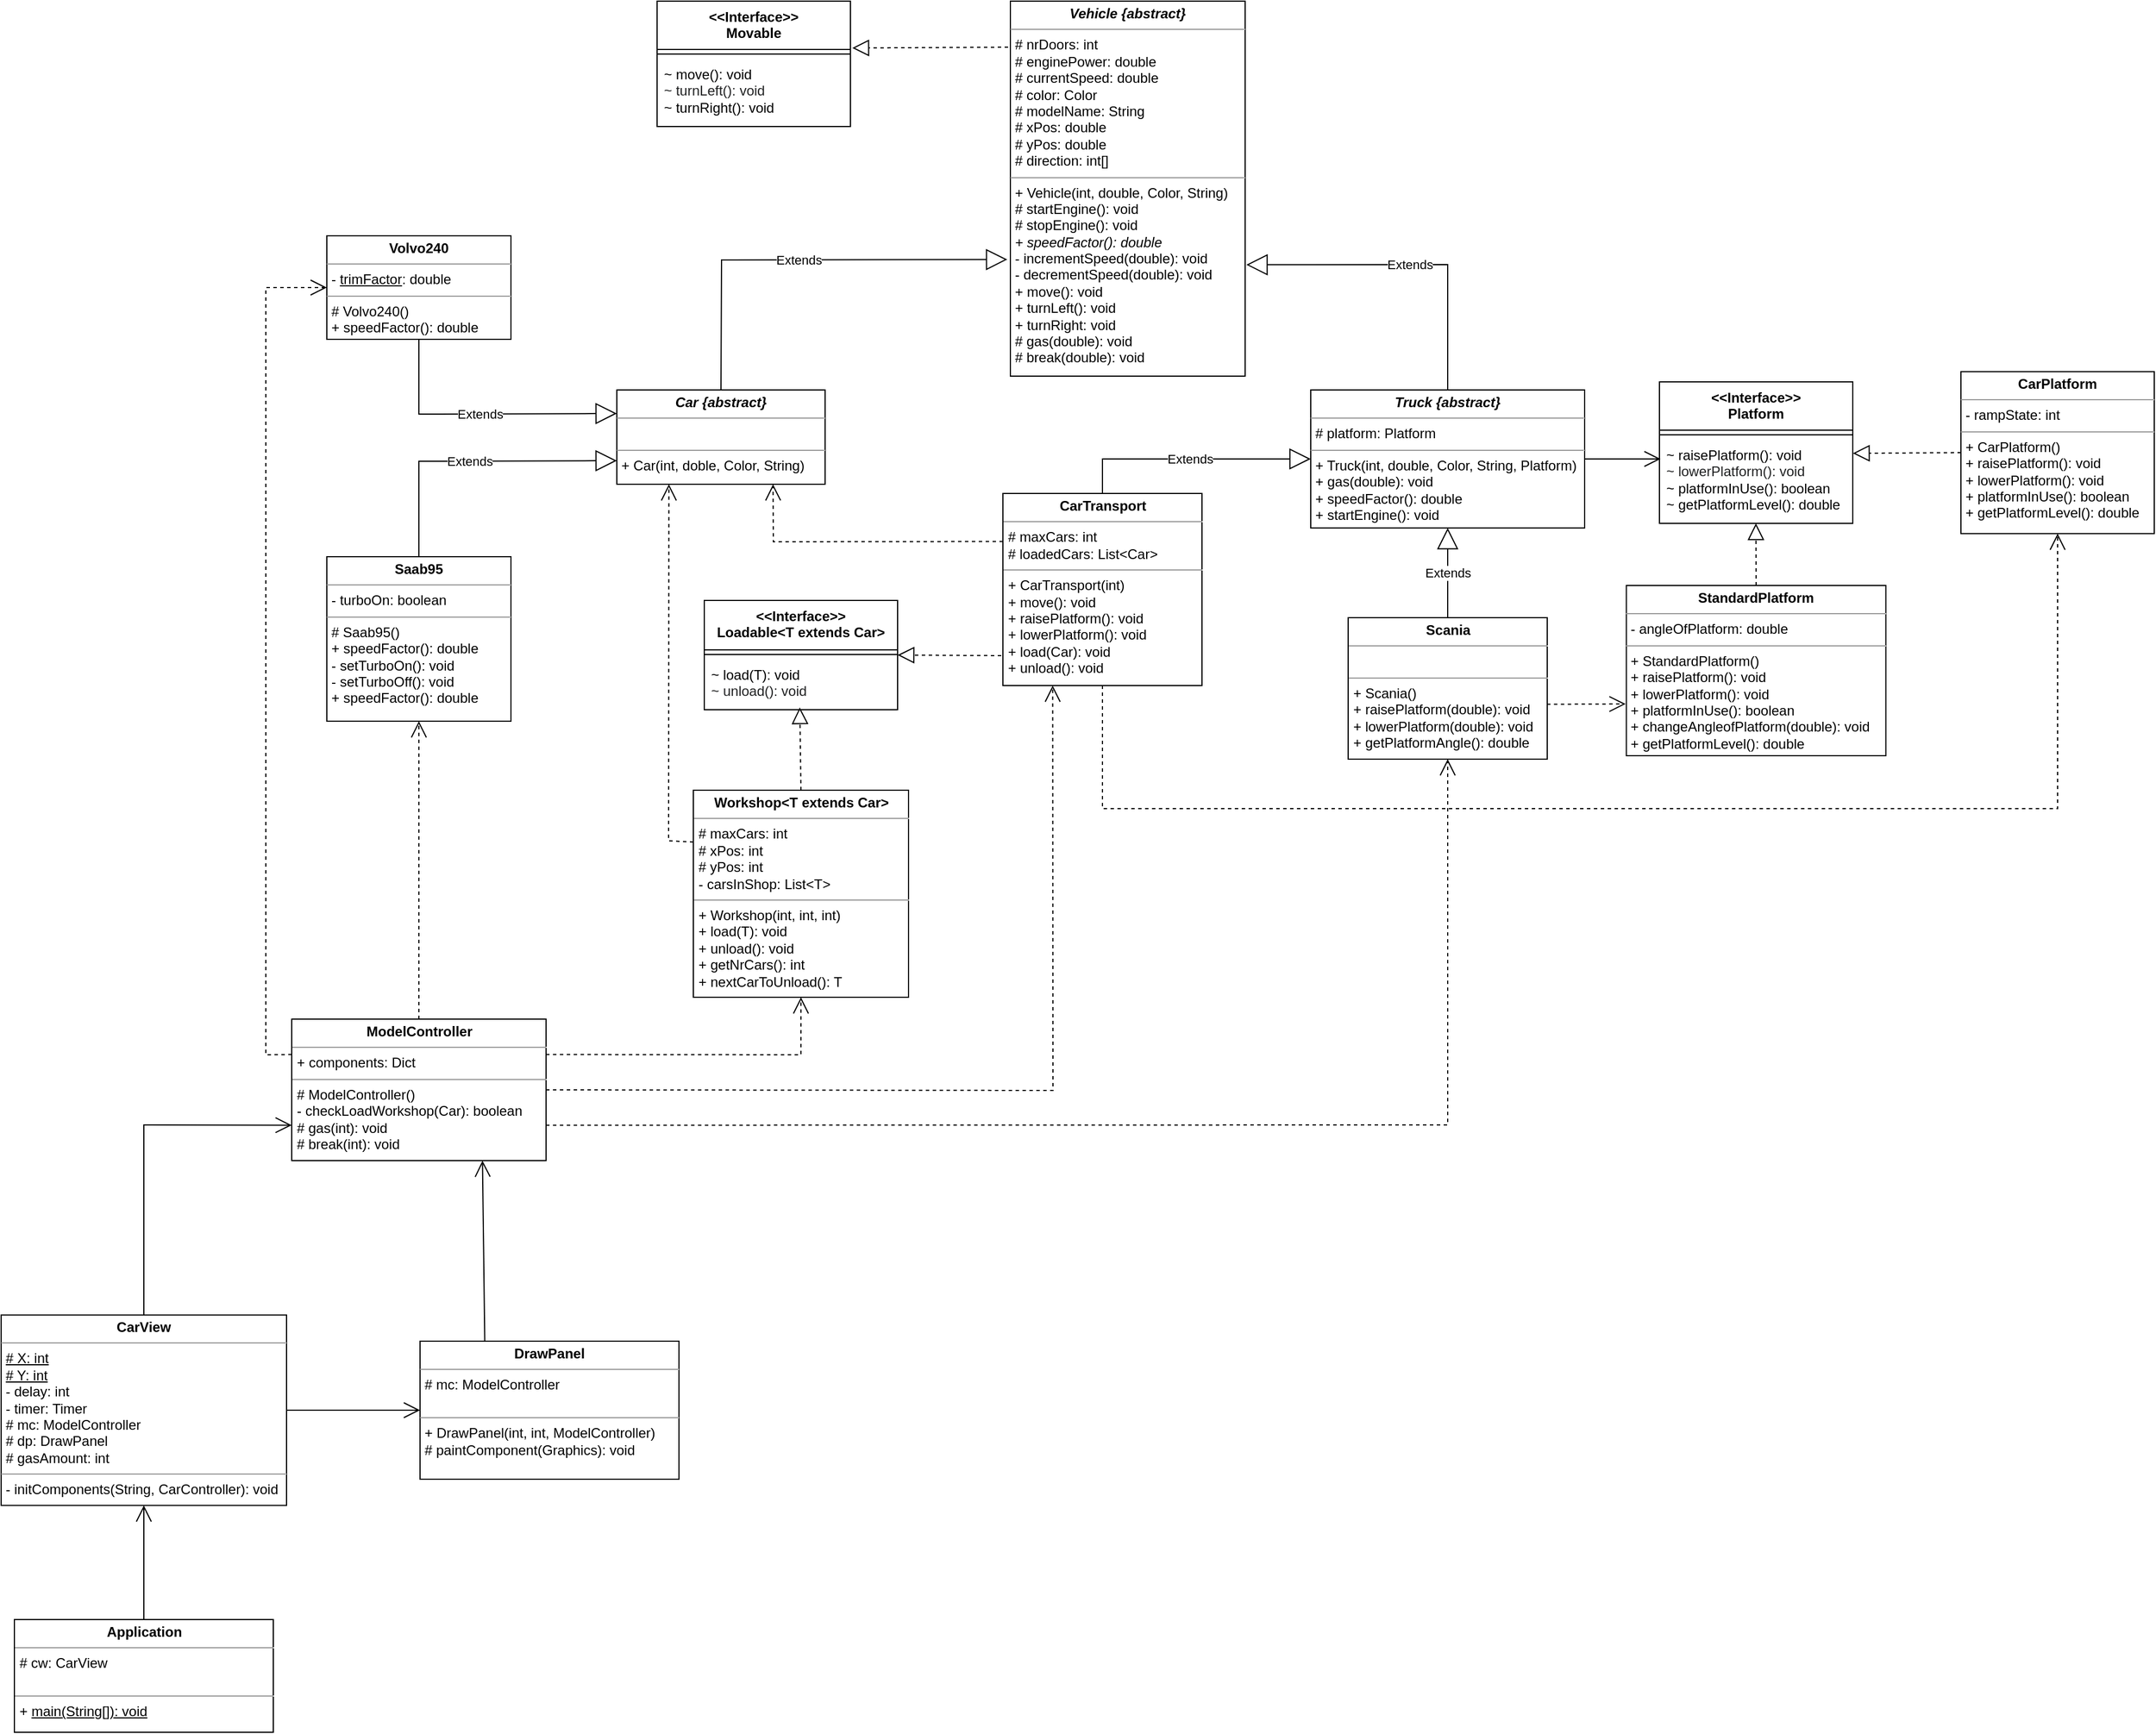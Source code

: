 <mxfile version="23.1.2" type="device">
  <diagram name="Page-1" id="c4acf3e9-155e-7222-9cf6-157b1a14988f">
    <mxGraphModel dx="1865" dy="773" grid="0" gridSize="10" guides="1" tooltips="1" connect="1" arrows="1" fold="1" page="1" pageScale="1" pageWidth="3300" pageHeight="2339" background="none" math="0" shadow="0">
      <root>
        <mxCell id="0" />
        <mxCell id="1" parent="0" />
        <mxCell id="aZU8dN17WNUPZfyEzKtG-1" value="&amp;lt;&amp;lt;Interface&amp;gt;&amp;gt;&lt;br&gt;Movable" style="swimlane;fontStyle=1;align=center;verticalAlign=top;childLayout=stackLayout;horizontal=1;startSize=42;horizontalStack=0;resizeParent=1;resizeParentMax=0;resizeLast=0;collapsible=1;marginBottom=0;whiteSpace=wrap;html=1;" parent="1" vertex="1">
          <mxGeometry x="830" y="447" width="168" height="109" as="geometry" />
        </mxCell>
        <mxCell id="aZU8dN17WNUPZfyEzKtG-3" value="" style="line;strokeWidth=1;fillColor=none;align=left;verticalAlign=middle;spacingTop=-1;spacingLeft=3;spacingRight=3;rotatable=0;labelPosition=right;points=[];portConstraint=eastwest;strokeColor=inherit;" parent="aZU8dN17WNUPZfyEzKtG-1" vertex="1">
          <mxGeometry y="42" width="168" height="8" as="geometry" />
        </mxCell>
        <mxCell id="aZU8dN17WNUPZfyEzKtG-4" value="&lt;font style=&quot;font-size: 12px;&quot;&gt;~ move(): void&lt;br&gt;&lt;span style=&quot;color: rgb(32, 33, 34); font-family: sans-serif; background-color: rgb(255, 255, 255);&quot;&gt;~ turnLeft(): void&lt;br&gt;&lt;/span&gt;~ turnRight(): void&lt;/font&gt;" style="text;strokeColor=none;fillColor=none;align=left;verticalAlign=top;spacingLeft=4;spacingRight=4;overflow=hidden;rotatable=0;points=[[0,0.5],[1,0.5]];portConstraint=eastwest;whiteSpace=wrap;html=1;" parent="aZU8dN17WNUPZfyEzKtG-1" vertex="1">
          <mxGeometry y="50" width="168" height="59" as="geometry" />
        </mxCell>
        <mxCell id="aZU8dN17WNUPZfyEzKtG-7" value="&lt;p style=&quot;margin:0px;margin-top:4px;text-align:center;&quot;&gt;&lt;b&gt;&lt;i&gt;Vehicle {abstract}&lt;/i&gt;&lt;/b&gt;&lt;/p&gt;&lt;hr size=&quot;1&quot;&gt;&lt;p style=&quot;margin:0px;margin-left:4px;&quot;&gt;# nrDoors: int&lt;/p&gt;&lt;p style=&quot;margin:0px;margin-left:4px;&quot;&gt;# enginePower: double&lt;/p&gt;&lt;p style=&quot;margin:0px;margin-left:4px;&quot;&gt;# currentSpeed: double&lt;/p&gt;&lt;p style=&quot;margin:0px;margin-left:4px;&quot;&gt;# color: Color&lt;/p&gt;&lt;p style=&quot;margin:0px;margin-left:4px;&quot;&gt;# modelName: String&lt;/p&gt;&lt;p style=&quot;margin:0px;margin-left:4px;&quot;&gt;# xPos: double&lt;/p&gt;&lt;p style=&quot;margin:0px;margin-left:4px;&quot;&gt;# yPos: double&lt;/p&gt;&lt;p style=&quot;margin:0px;margin-left:4px;&quot;&gt;# direction: int[]&lt;/p&gt;&lt;hr size=&quot;1&quot;&gt;&lt;p style=&quot;margin:0px;margin-left:4px;&quot;&gt;+ Vehicle(int, double, Color, String)&lt;/p&gt;&lt;p style=&quot;margin:0px;margin-left:4px;&quot;&gt;# startEngine(): void&lt;/p&gt;&lt;p style=&quot;margin:0px;margin-left:4px;&quot;&gt;# stopEngine(): void&lt;/p&gt;&lt;p style=&quot;margin:0px;margin-left:4px;&quot;&gt;&lt;i&gt;+ speedFactor(): double&lt;/i&gt;&lt;/p&gt;&lt;p style=&quot;margin:0px;margin-left:4px;&quot;&gt;- incrementSpeed(double): void&lt;/p&gt;&lt;p style=&quot;margin:0px;margin-left:4px;&quot;&gt;- decrementSpeed(double): void&lt;/p&gt;&lt;p style=&quot;margin:0px;margin-left:4px;&quot;&gt;+ move(): void&lt;/p&gt;&lt;p style=&quot;margin:0px;margin-left:4px;&quot;&gt;+ turnLeft(): void&lt;/p&gt;&lt;p style=&quot;margin:0px;margin-left:4px;&quot;&gt;+ turnRight: void&lt;/p&gt;&lt;p style=&quot;margin:0px;margin-left:4px;&quot;&gt;# gas(double): void&lt;/p&gt;&lt;p style=&quot;margin:0px;margin-left:4px;&quot;&gt;# break(double): void&lt;/p&gt;" style="verticalAlign=top;align=left;overflow=fill;fontSize=12;fontFamily=Helvetica;html=1;whiteSpace=wrap;" parent="1" vertex="1">
          <mxGeometry x="1137" y="447" width="204" height="326" as="geometry" />
        </mxCell>
        <mxCell id="aZU8dN17WNUPZfyEzKtG-8" value="&lt;p style=&quot;margin:0px;margin-top:4px;text-align:center;&quot;&gt;&lt;b&gt;&lt;i&gt;Car {abstract}&lt;/i&gt;&lt;/b&gt;&lt;/p&gt;&lt;hr size=&quot;1&quot;&gt;&lt;p style=&quot;margin:0px;margin-left:4px;&quot;&gt;&lt;br&gt;&lt;/p&gt;&lt;hr size=&quot;1&quot;&gt;&lt;p style=&quot;margin:0px;margin-left:4px;&quot;&gt;+ Car(int, doble, Color, String)&lt;/p&gt;" style="verticalAlign=top;align=left;overflow=fill;fontSize=12;fontFamily=Helvetica;html=1;whiteSpace=wrap;" parent="1" vertex="1">
          <mxGeometry x="795" y="785" width="181" height="82" as="geometry" />
        </mxCell>
        <mxCell id="aZU8dN17WNUPZfyEzKtG-9" value="&lt;p style=&quot;margin:0px;margin-top:4px;text-align:center;&quot;&gt;&lt;b&gt;&lt;i&gt;Truck {abstract}&lt;/i&gt;&lt;/b&gt;&lt;/p&gt;&lt;hr size=&quot;1&quot;&gt;&lt;p style=&quot;margin:0px;margin-left:4px;&quot;&gt;# platform: Platform&lt;/p&gt;&lt;hr size=&quot;1&quot;&gt;&lt;p style=&quot;margin:0px;margin-left:4px;&quot;&gt;+ Truck(int, double, Color, String, Platform)&lt;/p&gt;&lt;p style=&quot;margin:0px;margin-left:4px;&quot;&gt;+ gas(double): void&lt;/p&gt;&lt;p style=&quot;margin:0px;margin-left:4px;&quot;&gt;+ speedFactor(): double&lt;/p&gt;&lt;p style=&quot;margin:0px;margin-left:4px;&quot;&gt;+ startEngine(): void&lt;/p&gt;&lt;p style=&quot;margin:0px;margin-left:4px;&quot;&gt;&lt;br&gt;&lt;/p&gt;&lt;p style=&quot;margin:0px;margin-left:4px;&quot;&gt;&lt;br&gt;&lt;/p&gt;" style="verticalAlign=top;align=left;overflow=fill;fontSize=12;fontFamily=Helvetica;html=1;whiteSpace=wrap;" parent="1" vertex="1">
          <mxGeometry x="1398" y="785" width="238" height="120" as="geometry" />
        </mxCell>
        <mxCell id="aZU8dN17WNUPZfyEzKtG-12" value="" style="endArrow=block;dashed=1;endFill=0;endSize=12;html=1;rounded=0;entryX=1.01;entryY=-0.157;entryDx=0;entryDy=0;entryPerimeter=0;" parent="1" target="aZU8dN17WNUPZfyEzKtG-4" edge="1">
          <mxGeometry width="160" relative="1" as="geometry">
            <mxPoint x="1135" y="487" as="sourcePoint" />
            <mxPoint x="1003" y="487" as="targetPoint" />
          </mxGeometry>
        </mxCell>
        <mxCell id="aZU8dN17WNUPZfyEzKtG-13" value="Extends" style="endArrow=block;endSize=16;endFill=0;html=1;rounded=0;entryX=-0.013;entryY=0.689;entryDx=0;entryDy=0;entryPerimeter=0;exitX=0.5;exitY=0;exitDx=0;exitDy=0;" parent="1" source="aZU8dN17WNUPZfyEzKtG-8" target="aZU8dN17WNUPZfyEzKtG-7" edge="1">
          <mxGeometry width="160" relative="1" as="geometry">
            <mxPoint x="1342" y="691" as="sourcePoint" />
            <mxPoint x="1502" y="691" as="targetPoint" />
            <Array as="points">
              <mxPoint x="886" y="672" />
            </Array>
          </mxGeometry>
        </mxCell>
        <mxCell id="aZU8dN17WNUPZfyEzKtG-14" value="Extends" style="endArrow=block;endSize=16;endFill=0;html=1;rounded=0;entryX=1.005;entryY=0.703;entryDx=0;entryDy=0;entryPerimeter=0;exitX=0.5;exitY=0;exitDx=0;exitDy=0;" parent="1" source="aZU8dN17WNUPZfyEzKtG-9" target="aZU8dN17WNUPZfyEzKtG-7" edge="1">
          <mxGeometry width="160" relative="1" as="geometry">
            <mxPoint x="1342" y="691" as="sourcePoint" />
            <mxPoint x="1502" y="691" as="targetPoint" />
            <Array as="points">
              <mxPoint x="1517" y="676" />
            </Array>
          </mxGeometry>
        </mxCell>
        <mxCell id="aZU8dN17WNUPZfyEzKtG-15" value="&lt;p style=&quot;margin:0px;margin-top:4px;text-align:center;&quot;&gt;&lt;b&gt;Volvo240&lt;/b&gt;&lt;/p&gt;&lt;hr size=&quot;1&quot;&gt;&lt;p style=&quot;margin:0px;margin-left:4px;&quot;&gt;- &lt;u&gt;trimFactor&lt;/u&gt;: double&lt;/p&gt;&lt;hr size=&quot;1&quot;&gt;&lt;p style=&quot;margin:0px;margin-left:4px;&quot;&gt;# Volvo240()&lt;/p&gt;&lt;p style=&quot;margin:0px;margin-left:4px;&quot;&gt;+ speedFactor(): double&lt;/p&gt;" style="verticalAlign=top;align=left;overflow=fill;fontSize=12;fontFamily=Helvetica;html=1;whiteSpace=wrap;" parent="1" vertex="1">
          <mxGeometry x="543" y="651" width="160" height="90" as="geometry" />
        </mxCell>
        <mxCell id="aZU8dN17WNUPZfyEzKtG-16" value="&lt;p style=&quot;margin:0px;margin-top:4px;text-align:center;&quot;&gt;&lt;b&gt;Saab95&lt;/b&gt;&lt;/p&gt;&lt;hr size=&quot;1&quot;&gt;&lt;p style=&quot;margin:0px;margin-left:4px;&quot;&gt;- turboOn: boolean&lt;/p&gt;&lt;hr size=&quot;1&quot;&gt;&lt;p style=&quot;margin:0px;margin-left:4px;&quot;&gt;# Saab95()&lt;/p&gt;&lt;p style=&quot;margin:0px;margin-left:4px;&quot;&gt;+ speedFactor(): double&lt;/p&gt;&lt;p style=&quot;margin:0px;margin-left:4px;&quot;&gt;- setTurboOn(): void&lt;/p&gt;&lt;p style=&quot;margin:0px;margin-left:4px;&quot;&gt;- setTurboOff(): void&lt;/p&gt;&lt;p style=&quot;margin:0px;margin-left:4px;&quot;&gt;+ speedFactor(): double&lt;/p&gt;" style="verticalAlign=top;align=left;overflow=fill;fontSize=12;fontFamily=Helvetica;html=1;whiteSpace=wrap;" parent="1" vertex="1">
          <mxGeometry x="543" y="930" width="160" height="143" as="geometry" />
        </mxCell>
        <mxCell id="aZU8dN17WNUPZfyEzKtG-17" value="Extends" style="endArrow=block;endSize=16;endFill=0;html=1;rounded=0;exitX=0.5;exitY=0;exitDx=0;exitDy=0;entryX=0;entryY=0.75;entryDx=0;entryDy=0;" parent="1" source="aZU8dN17WNUPZfyEzKtG-16" target="aZU8dN17WNUPZfyEzKtG-8" edge="1">
          <mxGeometry width="160" relative="1" as="geometry">
            <mxPoint x="858" y="854" as="sourcePoint" />
            <mxPoint x="1018" y="854" as="targetPoint" />
            <Array as="points">
              <mxPoint x="623" y="847" />
            </Array>
          </mxGeometry>
        </mxCell>
        <mxCell id="aZU8dN17WNUPZfyEzKtG-18" value="Extends" style="endArrow=block;endSize=16;endFill=0;html=1;rounded=0;exitX=0.5;exitY=1;exitDx=0;exitDy=0;entryX=0;entryY=0.25;entryDx=0;entryDy=0;" parent="1" source="aZU8dN17WNUPZfyEzKtG-15" target="aZU8dN17WNUPZfyEzKtG-8" edge="1">
          <mxGeometry width="160" relative="1" as="geometry">
            <mxPoint x="858" y="854" as="sourcePoint" />
            <mxPoint x="1018" y="854" as="targetPoint" />
            <Array as="points">
              <mxPoint x="623" y="806" />
            </Array>
          </mxGeometry>
        </mxCell>
        <mxCell id="aZU8dN17WNUPZfyEzKtG-19" value="&amp;lt;&amp;lt;Interface&amp;gt;&amp;gt;&lt;br&gt;Platform" style="swimlane;fontStyle=1;align=center;verticalAlign=top;childLayout=stackLayout;horizontal=1;startSize=42;horizontalStack=0;resizeParent=1;resizeParentMax=0;resizeLast=0;collapsible=1;marginBottom=0;whiteSpace=wrap;html=1;" parent="1" vertex="1">
          <mxGeometry x="1701" y="778" width="168" height="123" as="geometry" />
        </mxCell>
        <mxCell id="aZU8dN17WNUPZfyEzKtG-20" value="" style="line;strokeWidth=1;fillColor=none;align=left;verticalAlign=middle;spacingTop=-1;spacingLeft=3;spacingRight=3;rotatable=0;labelPosition=right;points=[];portConstraint=eastwest;strokeColor=inherit;" parent="aZU8dN17WNUPZfyEzKtG-19" vertex="1">
          <mxGeometry y="42" width="168" height="8" as="geometry" />
        </mxCell>
        <mxCell id="aZU8dN17WNUPZfyEzKtG-21" value="&lt;font style=&quot;font-size: 12px;&quot;&gt;~ raisePlatform(): void&lt;br&gt;&lt;span style=&quot;color: rgb(32, 33, 34); font-family: sans-serif; background-color: rgb(255, 255, 255);&quot;&gt;~ lowerPlatform(): void&lt;br&gt;&lt;/span&gt;~ platformInUse(): boolean&lt;br&gt;~ getPlatformLevel(): double&lt;br&gt;&lt;/font&gt;" style="text;strokeColor=none;fillColor=none;align=left;verticalAlign=top;spacingLeft=4;spacingRight=4;overflow=hidden;rotatable=0;points=[[0,0.5],[1,0.5]];portConstraint=eastwest;whiteSpace=wrap;html=1;" parent="aZU8dN17WNUPZfyEzKtG-19" vertex="1">
          <mxGeometry y="50" width="168" height="73" as="geometry" />
        </mxCell>
        <mxCell id="aZU8dN17WNUPZfyEzKtG-22" value="&amp;lt;&amp;lt;Interface&amp;gt;&amp;gt;&lt;br&gt;Loadable&amp;lt;T extends Car&amp;gt;" style="swimlane;fontStyle=1;align=center;verticalAlign=top;childLayout=stackLayout;horizontal=1;startSize=43;horizontalStack=0;resizeParent=1;resizeParentMax=0;resizeLast=0;collapsible=1;marginBottom=0;whiteSpace=wrap;html=1;" parent="1" vertex="1">
          <mxGeometry x="871" y="968" width="168" height="95" as="geometry" />
        </mxCell>
        <mxCell id="aZU8dN17WNUPZfyEzKtG-23" value="" style="line;strokeWidth=1;fillColor=none;align=left;verticalAlign=middle;spacingTop=-1;spacingLeft=3;spacingRight=3;rotatable=0;labelPosition=right;points=[];portConstraint=eastwest;strokeColor=inherit;" parent="aZU8dN17WNUPZfyEzKtG-22" vertex="1">
          <mxGeometry y="43" width="168" height="8" as="geometry" />
        </mxCell>
        <mxCell id="aZU8dN17WNUPZfyEzKtG-24" value="&lt;font style=&quot;font-size: 12px;&quot;&gt;~ load(T): void&lt;br&gt;&lt;span style=&quot;color: rgb(32, 33, 34); font-family: sans-serif; background-color: rgb(255, 255, 255);&quot;&gt;~ unload(): void&lt;br&gt;&lt;/span&gt;&lt;br&gt;&lt;/font&gt;" style="text;strokeColor=none;fillColor=none;align=left;verticalAlign=top;spacingLeft=4;spacingRight=4;overflow=hidden;rotatable=0;points=[[0,0.5],[1,0.5]];portConstraint=eastwest;whiteSpace=wrap;html=1;" parent="aZU8dN17WNUPZfyEzKtG-22" vertex="1">
          <mxGeometry y="51" width="168" height="44" as="geometry" />
        </mxCell>
        <mxCell id="aZU8dN17WNUPZfyEzKtG-25" value="&lt;p style=&quot;margin:0px;margin-top:4px;text-align:center;&quot;&gt;&lt;b&gt;CarPlatform&lt;/b&gt;&lt;/p&gt;&lt;hr size=&quot;1&quot;&gt;&lt;p style=&quot;margin:0px;margin-left:4px;&quot;&gt;- rampState: int&lt;/p&gt;&lt;hr size=&quot;1&quot;&gt;&lt;p style=&quot;margin:0px;margin-left:4px;&quot;&gt;+ CarPlatform()&lt;/p&gt;&lt;p style=&quot;margin:0px;margin-left:4px;&quot;&gt;+ raisePlatform(): void&lt;/p&gt;&lt;p style=&quot;margin:0px;margin-left:4px;&quot;&gt;+ lowerPlatform(): void&lt;br&gt;&lt;/p&gt;&lt;p style=&quot;margin:0px;margin-left:4px;&quot;&gt;+ platformInUse(): boolean&lt;br style=&quot;border-color: var(--border-color);&quot;&gt;+ getPlatformLevel(): double&lt;br&gt;&lt;/p&gt;" style="verticalAlign=top;align=left;overflow=fill;fontSize=12;fontFamily=Helvetica;html=1;whiteSpace=wrap;" parent="1" vertex="1">
          <mxGeometry x="1963" y="769.13" width="168" height="140.75" as="geometry" />
        </mxCell>
        <mxCell id="aZU8dN17WNUPZfyEzKtG-26" value="&lt;p style=&quot;margin:0px;margin-top:4px;text-align:center;&quot;&gt;&lt;b&gt;StandardPlatform&lt;/b&gt;&lt;/p&gt;&lt;hr size=&quot;1&quot;&gt;&lt;p style=&quot;margin:0px;margin-left:4px;&quot;&gt;- angleOfPlatform: double&lt;/p&gt;&lt;hr size=&quot;1&quot;&gt;&lt;p style=&quot;margin:0px;margin-left:4px;&quot;&gt;+ StandardPlatform()&lt;/p&gt;&lt;p style=&quot;margin:0px;margin-left:4px;&quot;&gt;+ raisePlatform(): void&lt;/p&gt;&lt;p style=&quot;margin:0px;margin-left:4px;&quot;&gt;+ lowerPlatform(): void&lt;br&gt;&lt;/p&gt;&lt;p style=&quot;margin:0px;margin-left:4px;&quot;&gt;+ platformInUse(): boolean&lt;br style=&quot;border-color: var(--border-color);&quot;&gt;+ changeAngleofPlatform(double): void&lt;br&gt;&lt;/p&gt;&lt;p style=&quot;margin:0px;margin-left:4px;&quot;&gt;+ getPlatformLevel(): double&lt;/p&gt;" style="verticalAlign=top;align=left;overflow=fill;fontSize=12;fontFamily=Helvetica;html=1;whiteSpace=wrap;" parent="1" vertex="1">
          <mxGeometry x="1672.25" y="955" width="225.5" height="148" as="geometry" />
        </mxCell>
        <mxCell id="aZU8dN17WNUPZfyEzKtG-28" value="" style="endArrow=block;dashed=1;endFill=0;endSize=12;html=1;rounded=0;exitX=0.5;exitY=0;exitDx=0;exitDy=0;entryX=0.499;entryY=1;entryDx=0;entryDy=0;entryPerimeter=0;" parent="1" source="aZU8dN17WNUPZfyEzKtG-26" target="aZU8dN17WNUPZfyEzKtG-21" edge="1">
          <mxGeometry width="160" relative="1" as="geometry">
            <mxPoint x="1467" y="1218" as="sourcePoint" />
            <mxPoint x="1785" y="893" as="targetPoint" />
            <Array as="points" />
          </mxGeometry>
        </mxCell>
        <mxCell id="aZU8dN17WNUPZfyEzKtG-29" value="&lt;p style=&quot;margin:0px;margin-top:4px;text-align:center;&quot;&gt;&lt;b&gt;Scania&lt;/b&gt;&lt;/p&gt;&lt;hr size=&quot;1&quot;&gt;&lt;p style=&quot;margin:0px;margin-left:4px;&quot;&gt;&lt;br&gt;&lt;/p&gt;&lt;hr size=&quot;1&quot;&gt;&lt;p style=&quot;margin:0px;margin-left:4px;&quot;&gt;+ Scania()&lt;/p&gt;&lt;p style=&quot;margin:0px;margin-left:4px;&quot;&gt;+ raisePlatform(double): void&lt;/p&gt;&lt;p style=&quot;margin:0px;margin-left:4px;&quot;&gt;+ lowerPlatform(double): void&lt;br&gt;&lt;/p&gt;&lt;p style=&quot;margin:0px;margin-left:4px;&quot;&gt;+ getPlatformAngle(): double&lt;/p&gt;" style="verticalAlign=top;align=left;overflow=fill;fontSize=12;fontFamily=Helvetica;html=1;whiteSpace=wrap;" parent="1" vertex="1">
          <mxGeometry x="1430.5" y="983" width="173" height="123" as="geometry" />
        </mxCell>
        <mxCell id="aZU8dN17WNUPZfyEzKtG-30" value="Extends" style="endArrow=block;endSize=16;endFill=0;html=1;rounded=0;entryX=0.5;entryY=1;entryDx=0;entryDy=0;exitX=0.5;exitY=0;exitDx=0;exitDy=0;" parent="1" source="aZU8dN17WNUPZfyEzKtG-29" target="aZU8dN17WNUPZfyEzKtG-9" edge="1">
          <mxGeometry width="160" relative="1" as="geometry">
            <mxPoint x="1616" y="812" as="sourcePoint" />
            <mxPoint x="1776" y="812" as="targetPoint" />
            <Array as="points" />
          </mxGeometry>
        </mxCell>
        <mxCell id="aZU8dN17WNUPZfyEzKtG-31" value="Use" style="endArrow=open;endSize=12;html=1;rounded=0;fontColor=none;noLabel=1;exitX=1;exitY=0.5;exitDx=0;exitDy=0;" parent="1" source="aZU8dN17WNUPZfyEzKtG-9" edge="1">
          <mxGeometry width="160" relative="1" as="geometry">
            <mxPoint x="1600" y="839" as="sourcePoint" />
            <mxPoint x="1702" y="845" as="targetPoint" />
            <Array as="points" />
          </mxGeometry>
        </mxCell>
        <mxCell id="aZU8dN17WNUPZfyEzKtG-32" value="&lt;p style=&quot;margin:0px;margin-top:4px;text-align:center;&quot;&gt;&lt;b&gt;CarTransport&lt;/b&gt;&lt;/p&gt;&lt;hr size=&quot;1&quot;&gt;&lt;p style=&quot;margin:0px;margin-left:4px;&quot;&gt;# maxCars: int&lt;/p&gt;&lt;p style=&quot;margin:0px;margin-left:4px;&quot;&gt;# loadedCars: List&amp;lt;Car&amp;gt;&lt;/p&gt;&lt;hr size=&quot;1&quot;&gt;&lt;p style=&quot;margin:0px;margin-left:4px;&quot;&gt;+ CarTransport(int)&lt;/p&gt;&lt;p style=&quot;margin:0px;margin-left:4px;&quot;&gt;+ move(): void&lt;/p&gt;&lt;p style=&quot;margin:0px;margin-left:4px;&quot;&gt;+ raisePlatform(): void&lt;br&gt;&lt;/p&gt;&lt;p style=&quot;margin:0px;margin-left:4px;&quot;&gt;+ lowerPlatform(): void&lt;br&gt;&lt;/p&gt;&lt;p style=&quot;margin:0px;margin-left:4px;&quot;&gt;+ load(Car): void&lt;/p&gt;&lt;p style=&quot;margin:0px;margin-left:4px;&quot;&gt;+ unload(): void&lt;/p&gt;" style="verticalAlign=top;align=left;overflow=fill;fontSize=12;fontFamily=Helvetica;html=1;whiteSpace=wrap;" parent="1" vertex="1">
          <mxGeometry x="1130.5" y="875" width="173" height="167" as="geometry" />
        </mxCell>
        <mxCell id="aZU8dN17WNUPZfyEzKtG-33" value="Extends" style="endArrow=block;endSize=16;endFill=0;html=1;rounded=0;entryX=0;entryY=0.5;entryDx=0;entryDy=0;exitX=0.5;exitY=0;exitDx=0;exitDy=0;" parent="1" source="aZU8dN17WNUPZfyEzKtG-32" target="aZU8dN17WNUPZfyEzKtG-9" edge="1">
          <mxGeometry width="160" relative="1" as="geometry">
            <mxPoint x="1858" y="867" as="sourcePoint" />
            <mxPoint x="2098" y="902" as="targetPoint" />
            <Array as="points">
              <mxPoint x="1217" y="845" />
            </Array>
          </mxGeometry>
        </mxCell>
        <mxCell id="aZU8dN17WNUPZfyEzKtG-36" value="" style="endArrow=block;dashed=1;endFill=0;endSize=12;html=1;rounded=0;entryX=1.001;entryY=0.166;entryDx=0;entryDy=0;entryPerimeter=0;exitX=0;exitY=0.5;exitDx=0;exitDy=0;" parent="1" source="aZU8dN17WNUPZfyEzKtG-25" target="aZU8dN17WNUPZfyEzKtG-21" edge="1">
          <mxGeometry width="160" relative="1" as="geometry">
            <mxPoint x="2104" y="840" as="sourcePoint" />
            <mxPoint x="1383" y="983" as="targetPoint" />
          </mxGeometry>
        </mxCell>
        <mxCell id="aZU8dN17WNUPZfyEzKtG-37" value="&lt;p style=&quot;margin:0px;margin-top:4px;text-align:center;&quot;&gt;&lt;b&gt;Workshop&amp;lt;T extends Car&amp;gt;&lt;/b&gt;&lt;/p&gt;&lt;hr size=&quot;1&quot;&gt;&lt;p style=&quot;margin:0px;margin-left:4px;&quot;&gt;# maxCars: int&lt;/p&gt;&lt;p style=&quot;margin:0px;margin-left:4px;&quot;&gt;# xPos: int&lt;/p&gt;&lt;p style=&quot;margin:0px;margin-left:4px;&quot;&gt;# yPos: int&lt;/p&gt;&lt;p style=&quot;margin:0px;margin-left:4px;&quot;&gt;- carsInShop: List&amp;lt;T&amp;gt;&lt;/p&gt;&lt;hr size=&quot;1&quot;&gt;&lt;p style=&quot;margin:0px;margin-left:4px;&quot;&gt;+ Workshop(int, int, int)&lt;/p&gt;&lt;p style=&quot;margin:0px;margin-left:4px;&quot;&gt;+ load(T): void&lt;/p&gt;&lt;p style=&quot;margin:0px;margin-left:4px;&quot;&gt;+ unload(): void&lt;/p&gt;&lt;p style=&quot;margin:0px;margin-left:4px;&quot;&gt;+ getNrCars(): int&lt;/p&gt;&lt;p style=&quot;margin:0px;margin-left:4px;&quot;&gt;+ nextCarToUnload(): T&lt;/p&gt;" style="verticalAlign=top;align=left;overflow=fill;fontSize=12;fontFamily=Helvetica;html=1;whiteSpace=wrap;" parent="1" vertex="1">
          <mxGeometry x="861.5" y="1133" width="187" height="180" as="geometry" />
        </mxCell>
        <mxCell id="aZU8dN17WNUPZfyEzKtG-38" value="" style="endArrow=block;dashed=1;endFill=0;endSize=12;html=1;rounded=0;exitX=0.5;exitY=0;exitDx=0;exitDy=0;entryX=0.494;entryY=0.954;entryDx=0;entryDy=0;entryPerimeter=0;" parent="1" source="aZU8dN17WNUPZfyEzKtG-37" target="aZU8dN17WNUPZfyEzKtG-24" edge="1">
          <mxGeometry width="160" relative="1" as="geometry">
            <mxPoint x="961" y="1133" as="sourcePoint" />
            <mxPoint x="925" y="1065" as="targetPoint" />
          </mxGeometry>
        </mxCell>
        <mxCell id="aZU8dN17WNUPZfyEzKtG-40" value="" style="endArrow=block;dashed=1;endFill=0;endSize=12;html=1;rounded=0;entryX=1;entryY=0.5;entryDx=0;entryDy=0;" parent="1" target="aZU8dN17WNUPZfyEzKtG-22" edge="1">
          <mxGeometry width="160" relative="1" as="geometry">
            <mxPoint x="1129" y="1016" as="sourcePoint" />
            <mxPoint x="1007" y="1084" as="targetPoint" />
          </mxGeometry>
        </mxCell>
        <mxCell id="aZU8dN17WNUPZfyEzKtG-42" value="Use" style="endArrow=open;endSize=12;dashed=1;html=1;rounded=0;entryX=0.75;entryY=1;entryDx=0;entryDy=0;exitX=0;exitY=0.25;exitDx=0;exitDy=0;fontColor=none;noLabel=1;" parent="1" source="aZU8dN17WNUPZfyEzKtG-32" target="aZU8dN17WNUPZfyEzKtG-8" edge="1">
          <mxGeometry width="160" relative="1" as="geometry">
            <mxPoint x="950" y="965" as="sourcePoint" />
            <mxPoint x="1110" y="965" as="targetPoint" />
            <Array as="points">
              <mxPoint x="931" y="917" />
            </Array>
          </mxGeometry>
        </mxCell>
        <mxCell id="aZU8dN17WNUPZfyEzKtG-43" value="Use" style="endArrow=open;endSize=12;dashed=1;html=1;rounded=0;entryX=0.25;entryY=1;entryDx=0;entryDy=0;exitX=0;exitY=0.25;exitDx=0;exitDy=0;fontColor=none;noLabel=1;" parent="1" source="aZU8dN17WNUPZfyEzKtG-37" target="aZU8dN17WNUPZfyEzKtG-8" edge="1">
          <mxGeometry width="160" relative="1" as="geometry">
            <mxPoint x="1135" y="1021" as="sourcePoint" />
            <mxPoint x="925" y="877" as="targetPoint" />
            <Array as="points">
              <mxPoint x="840" y="1177" />
            </Array>
          </mxGeometry>
        </mxCell>
        <mxCell id="aZU8dN17WNUPZfyEzKtG-45" value="Use" style="endArrow=open;endSize=12;dashed=1;html=1;rounded=0;exitX=0.999;exitY=0.612;exitDx=0;exitDy=0;fontColor=none;noLabel=1;exitPerimeter=0;entryX=-0.003;entryY=0.696;entryDx=0;entryDy=0;entryPerimeter=0;" parent="1" source="aZU8dN17WNUPZfyEzKtG-29" target="aZU8dN17WNUPZfyEzKtG-26" edge="1">
          <mxGeometry width="160" relative="1" as="geometry">
            <mxPoint x="1781" y="1170" as="sourcePoint" />
            <mxPoint x="1693" y="1058" as="targetPoint" />
            <Array as="points" />
          </mxGeometry>
        </mxCell>
        <mxCell id="aZU8dN17WNUPZfyEzKtG-46" value="Use" style="endArrow=open;endSize=12;dashed=1;html=1;rounded=0;entryX=0.5;entryY=1;entryDx=0;entryDy=0;exitX=0.5;exitY=1;exitDx=0;exitDy=0;fontColor=none;noLabel=1;" parent="1" source="aZU8dN17WNUPZfyEzKtG-32" target="aZU8dN17WNUPZfyEzKtG-25" edge="1">
          <mxGeometry width="160" relative="1" as="geometry">
            <mxPoint x="1613" y="1039" as="sourcePoint" />
            <mxPoint x="1701" y="1040" as="targetPoint" />
            <Array as="points">
              <mxPoint x="1217" y="1149" />
              <mxPoint x="2047" y="1149" />
            </Array>
          </mxGeometry>
        </mxCell>
        <mxCell id="aZU8dN17WNUPZfyEzKtG-56" value="&lt;p style=&quot;margin:0px;margin-top:4px;text-align:center;&quot;&gt;&lt;b&gt;CarView&lt;/b&gt;&lt;/p&gt;&lt;hr size=&quot;1&quot;&gt;&lt;p style=&quot;margin:0px;margin-left:4px;&quot;&gt;&lt;u&gt;# X: int&lt;/u&gt;&lt;/p&gt;&lt;p style=&quot;margin:0px;margin-left:4px;&quot;&gt;&lt;u style=&quot;border-color: var(--border-color);&quot;&gt;# Y: int&lt;/u&gt;&lt;u&gt;&lt;br&gt;&lt;/u&gt;&lt;/p&gt;&lt;p style=&quot;border-color: var(--border-color); margin: 0px 0px 0px 4px;&quot;&gt;- delay: int&lt;/p&gt;&lt;p style=&quot;margin:0px;margin-left:4px;&quot;&gt;&lt;u style=&quot;border-color: var(--border-color);&quot;&gt;&lt;/u&gt;&lt;/p&gt;&lt;p style=&quot;border-color: var(--border-color); margin: 0px 0px 0px 4px;&quot;&gt;- timer: Timer&lt;/p&gt;&lt;p style=&quot;margin:0px;margin-left:4px;&quot;&gt;&lt;span style=&quot;border-color: var(--border-color);&quot;&gt;# mc: ModelController&lt;/span&gt;&lt;/p&gt;&lt;p style=&quot;margin:0px;margin-left:4px;&quot;&gt;&lt;span style=&quot;border-color: var(--border-color);&quot;&gt;# dp: DrawPanel&lt;/span&gt;&lt;/p&gt;&lt;p style=&quot;margin:0px;margin-left:4px;&quot;&gt;&lt;span style=&quot;border-color: var(--border-color);&quot;&gt;# gasAmount: int&lt;/span&gt;&lt;/p&gt;&lt;hr size=&quot;1&quot;&gt;&lt;p style=&quot;margin:0px;margin-left:4px;&quot;&gt;&lt;span style=&quot;background-color: initial;&quot;&gt;- initComponents(String, CarController): void&lt;/span&gt;&lt;br&gt;&lt;/p&gt;&lt;p style=&quot;margin:0px;margin-left:4px;&quot;&gt;&lt;br&gt;&lt;/p&gt;" style="verticalAlign=top;align=left;overflow=fill;fontSize=12;fontFamily=Helvetica;html=1;whiteSpace=wrap;" parent="1" vertex="1">
          <mxGeometry x="260" y="1589.25" width="248" height="165.5" as="geometry" />
        </mxCell>
        <mxCell id="aZU8dN17WNUPZfyEzKtG-49" value="&lt;p style=&quot;margin:0px;margin-top:4px;text-align:center;&quot;&gt;&lt;b&gt;DrawPanel&lt;/b&gt;&lt;/p&gt;&lt;hr size=&quot;1&quot;&gt;&lt;p style=&quot;margin:0px;margin-left:4px;&quot;&gt;# mc: ModelController&lt;/p&gt;&lt;br&gt;&lt;hr size=&quot;1&quot;&gt;&lt;p style=&quot;margin:0px;margin-left:4px;&quot;&gt;+ DrawPanel(int, int, ModelController)&lt;/p&gt;&lt;p style=&quot;margin:0px;margin-left:4px;&quot;&gt;# paintComponent(Graphics): void&lt;/p&gt;&lt;p style=&quot;margin:0px;margin-left:4px;&quot;&gt;&lt;br&gt;&lt;/p&gt;" style="verticalAlign=top;align=left;overflow=fill;fontSize=12;fontFamily=Helvetica;html=1;whiteSpace=wrap;" parent="1" vertex="1">
          <mxGeometry x="624" y="1612" width="225" height="120" as="geometry" />
        </mxCell>
        <mxCell id="JySgHseiIammfX6t4QCN-14" value="&lt;p style=&quot;margin:0px;margin-top:4px;text-align:center;&quot;&gt;&lt;b&gt;ModelController&lt;/b&gt;&lt;/p&gt;&lt;hr size=&quot;1&quot;&gt;&lt;p style=&quot;margin:0px;margin-left:4px;&quot;&gt;+ components: Dict&lt;/p&gt;&lt;hr size=&quot;1&quot;&gt;&lt;p style=&quot;border-color: var(--border-color); margin: 0px 0px 0px 4px;&quot;&gt;# ModelController()&lt;/p&gt;&lt;p style=&quot;border-color: var(--border-color); margin: 0px 0px 0px 4px;&quot;&gt;- checkLoadWorkshop(Car): boolean&lt;/p&gt;&lt;p style=&quot;border-color: var(--border-color); margin: 0px 0px 0px 4px;&quot;&gt;# gas(int): void&lt;/p&gt;&lt;p style=&quot;border-color: var(--border-color); margin: 0px 0px 0px 4px;&quot;&gt;# break(int): void&lt;/p&gt;" style="verticalAlign=top;align=left;overflow=fill;fontSize=12;fontFamily=Helvetica;html=1;whiteSpace=wrap;" parent="1" vertex="1">
          <mxGeometry x="512.5" y="1332" width="221" height="123" as="geometry" />
        </mxCell>
        <mxCell id="JySgHseiIammfX6t4QCN-15" value="Use" style="endArrow=open;endSize=12;html=1;rounded=0;fontColor=none;noLabel=1;exitX=0.5;exitY=0;exitDx=0;exitDy=0;entryX=0.5;entryY=1;entryDx=0;entryDy=0;dashed=1;" parent="1" source="JySgHseiIammfX6t4QCN-14" target="aZU8dN17WNUPZfyEzKtG-16" edge="1">
          <mxGeometry width="160" relative="1" as="geometry">
            <mxPoint x="1646" y="855" as="sourcePoint" />
            <mxPoint x="1712" y="855" as="targetPoint" />
            <Array as="points" />
          </mxGeometry>
        </mxCell>
        <mxCell id="JySgHseiIammfX6t4QCN-16" value="Use" style="endArrow=open;endSize=12;html=1;rounded=0;fontColor=none;noLabel=1;exitX=0;exitY=0.25;exitDx=0;exitDy=0;entryX=0;entryY=0.5;entryDx=0;entryDy=0;dashed=1;" parent="1" source="JySgHseiIammfX6t4QCN-14" target="aZU8dN17WNUPZfyEzKtG-15" edge="1">
          <mxGeometry width="160" relative="1" as="geometry">
            <mxPoint x="1522" y="362" as="sourcePoint" />
            <mxPoint x="553" y="1047" as="targetPoint" />
            <Array as="points">
              <mxPoint x="490" y="1363" />
              <mxPoint x="490" y="696" />
            </Array>
          </mxGeometry>
        </mxCell>
        <mxCell id="JySgHseiIammfX6t4QCN-17" value="Use" style="endArrow=open;endSize=12;html=1;rounded=0;fontColor=none;noLabel=1;exitX=1;exitY=0.25;exitDx=0;exitDy=0;entryX=0.5;entryY=1;entryDx=0;entryDy=0;dashed=1;" parent="1" source="JySgHseiIammfX6t4QCN-14" target="aZU8dN17WNUPZfyEzKtG-37" edge="1">
          <mxGeometry width="160" relative="1" as="geometry">
            <mxPoint x="1646" y="855" as="sourcePoint" />
            <mxPoint x="1742" y="690" as="targetPoint" />
            <Array as="points">
              <mxPoint x="955" y="1363" />
            </Array>
          </mxGeometry>
        </mxCell>
        <mxCell id="JySgHseiIammfX6t4QCN-18" value="Use" style="endArrow=open;endSize=12;html=1;rounded=0;fontColor=none;noLabel=1;exitX=1;exitY=0.75;exitDx=0;exitDy=0;entryX=0.5;entryY=1;entryDx=0;entryDy=0;dashed=1;" parent="1" source="JySgHseiIammfX6t4QCN-14" target="aZU8dN17WNUPZfyEzKtG-29" edge="1">
          <mxGeometry width="160" relative="1" as="geometry">
            <mxPoint x="1646" y="855" as="sourcePoint" />
            <mxPoint x="1712" y="855" as="targetPoint" />
            <Array as="points">
              <mxPoint x="1517" y="1424" />
            </Array>
          </mxGeometry>
        </mxCell>
        <mxCell id="JySgHseiIammfX6t4QCN-19" value="Use" style="endArrow=open;endSize=12;html=1;rounded=0;fontColor=none;noLabel=1;entryX=0.25;entryY=1;entryDx=0;entryDy=0;exitX=1;exitY=0.5;exitDx=0;exitDy=0;dashed=1;" parent="1" source="JySgHseiIammfX6t4QCN-14" target="aZU8dN17WNUPZfyEzKtG-32" edge="1">
          <mxGeometry width="160" relative="1" as="geometry">
            <mxPoint x="705" y="1399" as="sourcePoint" />
            <mxPoint x="1570" y="1116" as="targetPoint" />
            <Array as="points">
              <mxPoint x="1174" y="1394" />
            </Array>
          </mxGeometry>
        </mxCell>
        <mxCell id="JySgHseiIammfX6t4QCN-20" value="Use" style="endArrow=open;endSize=12;html=1;rounded=0;fontColor=none;noLabel=1;exitX=0.5;exitY=0;exitDx=0;exitDy=0;entryX=0;entryY=0.75;entryDx=0;entryDy=0;" parent="1" source="aZU8dN17WNUPZfyEzKtG-56" target="JySgHseiIammfX6t4QCN-14" edge="1">
          <mxGeometry width="160" relative="1" as="geometry">
            <mxPoint x="383.6" y="1583" as="sourcePoint" />
            <mxPoint x="383.6" y="1324" as="targetPoint" />
            <Array as="points">
              <mxPoint x="384" y="1424" />
            </Array>
          </mxGeometry>
        </mxCell>
        <mxCell id="JySgHseiIammfX6t4QCN-21" value="Use" style="endArrow=open;endSize=12;html=1;rounded=0;fontColor=none;noLabel=1;exitX=0.25;exitY=0;exitDx=0;exitDy=0;entryX=0.75;entryY=1;entryDx=0;entryDy=0;" parent="1" source="aZU8dN17WNUPZfyEzKtG-49" target="JySgHseiIammfX6t4QCN-14" edge="1">
          <mxGeometry width="160" relative="1" as="geometry">
            <mxPoint x="394" y="1607" as="sourcePoint" />
            <mxPoint x="523" y="1448" as="targetPoint" />
            <Array as="points" />
          </mxGeometry>
        </mxCell>
        <mxCell id="JySgHseiIammfX6t4QCN-23" value="Use" style="endArrow=open;endSize=12;html=1;rounded=0;fontColor=none;noLabel=1;exitX=1;exitY=0.5;exitDx=0;exitDy=0;entryX=0;entryY=0.5;entryDx=0;entryDy=0;" parent="1" source="aZU8dN17WNUPZfyEzKtG-56" target="aZU8dN17WNUPZfyEzKtG-49" edge="1">
          <mxGeometry width="160" relative="1" as="geometry">
            <mxPoint x="690" y="1622" as="sourcePoint" />
            <mxPoint x="688" y="1483" as="targetPoint" />
            <Array as="points" />
          </mxGeometry>
        </mxCell>
        <mxCell id="WGN6Dyu8FlR9xE58hyVP-1" value="&lt;p style=&quot;margin:0px;margin-top:4px;text-align:center;&quot;&gt;&lt;b&gt;Application&lt;/b&gt;&lt;/p&gt;&lt;hr size=&quot;1&quot;&gt;&lt;p style=&quot;margin:0px;margin-left:4px;&quot;&gt;# cw: CarView&lt;/p&gt;&lt;br&gt;&lt;hr size=&quot;1&quot;&gt;&lt;p style=&quot;margin:0px;margin-left:4px;&quot;&gt;+&amp;nbsp;&lt;u style=&quot;border-color: var(--border-color);&quot;&gt;main(String[]): void&lt;/u&gt;&lt;br&gt;&lt;/p&gt;&lt;p style=&quot;margin:0px;margin-left:4px;&quot;&gt;&lt;br&gt;&lt;/p&gt;" style="verticalAlign=top;align=left;overflow=fill;fontSize=12;fontFamily=Helvetica;html=1;whiteSpace=wrap;" vertex="1" parent="1">
          <mxGeometry x="271.5" y="1854" width="225" height="98" as="geometry" />
        </mxCell>
        <mxCell id="WGN6Dyu8FlR9xE58hyVP-2" value="Use" style="endArrow=open;endSize=12;html=1;rounded=0;fontColor=none;noLabel=1;exitX=0.5;exitY=0;exitDx=0;exitDy=0;entryX=0.5;entryY=1;entryDx=0;entryDy=0;" edge="1" parent="1" source="WGN6Dyu8FlR9xE58hyVP-1" target="aZU8dN17WNUPZfyEzKtG-56">
          <mxGeometry width="160" relative="1" as="geometry">
            <mxPoint x="690" y="1622" as="sourcePoint" />
            <mxPoint x="688" y="1465" as="targetPoint" />
            <Array as="points" />
          </mxGeometry>
        </mxCell>
      </root>
    </mxGraphModel>
  </diagram>
</mxfile>
